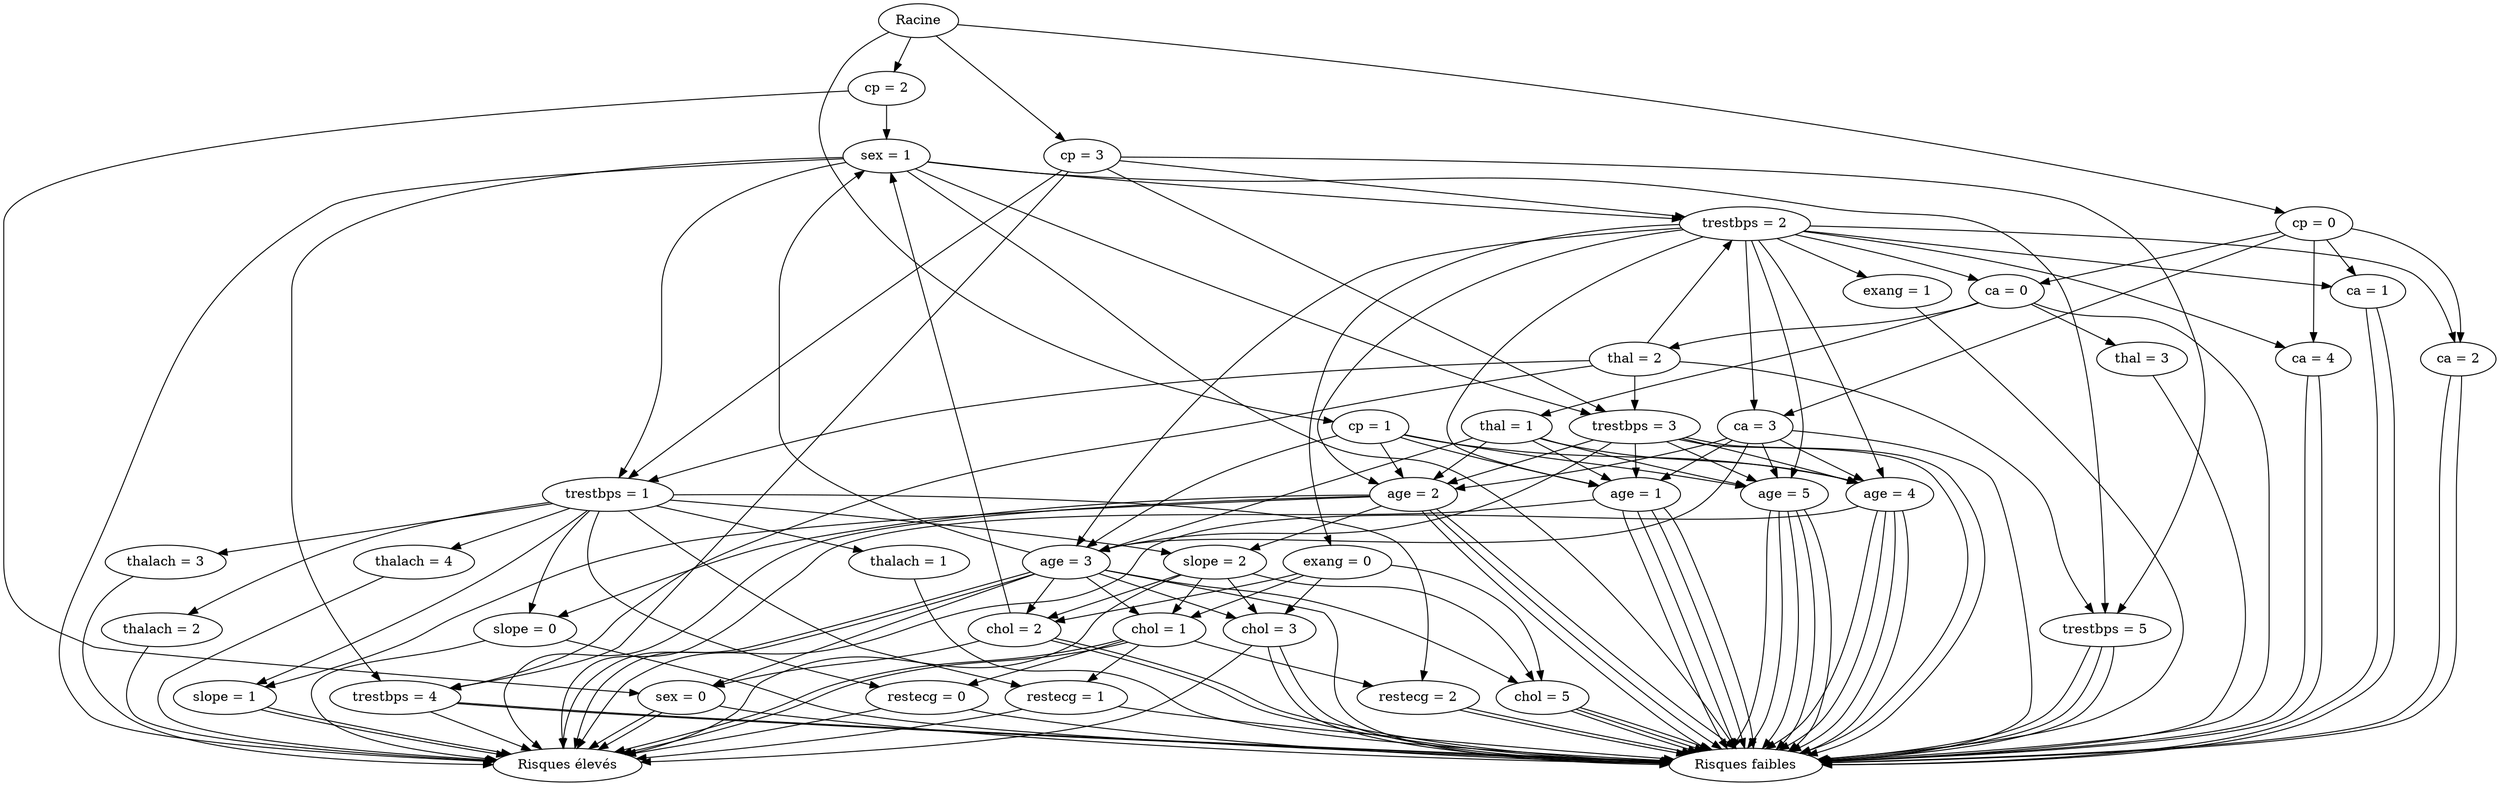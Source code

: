 digraph tree {
    "Racine";
    "cp = 2";
    "sex = 0";
    "Risques élevés";
    "sex = 1";
    "trestbps = 5";
    "Risques faibles";
    "trestbps = 4";
    "Risques faibles";
    "trestbps = 3";
    "Risques faibles";
    "trestbps = 2";
    "ca = 0";
    "Risques faibles";
    "ca = 2";
    "Risques faibles";
    "ca = 4";
    "Risques faibles";
    "ca = 1";
    "Risques faibles";
    "ca = 3";
    "age = 5";
    "Risques faibles";
    "age = 2";
    "Risques faibles";
    "age = 4";
    "Risques faibles";
    "age = 1";
    "Risques faibles";
    "age = 3";
    "Risques élevés";
    "trestbps = 1";
    "slope = 0";
    "Risques élevés";
    "slope = 1";
    "Risques élevés";
    "slope = 2";
    "chol = 2";
    "Risques faibles";
    "chol = 5";
    "Risques faibles";
    "chol = 3";
    "Risques faibles";
    "chol = 1";
    "restecg = 2";
    "Risques faibles";
    "restecg = 0";
    "Risques faibles";
    "restecg = 1";
    "Risques élevés";
    "cp = 0";
    "ca = 2";
    "Risques faibles";
    "ca = 4";
    "Risques faibles";
    "ca = 1";
    "Risques faibles";
    "ca = 3";
    "Risques faibles";
    "ca = 0";
    "thal = 3";
    "Risques faibles";
    "thal = 2";
    "trestbps = 5";
    "Risques faibles";
    "trestbps = 4";
    "Risques faibles";
    "trestbps = 3";
    "Risques faibles";
    "trestbps = 2";
    "exang = 1";
    "Risques faibles";
    "exang = 0";
    "chol = 1";
    "Risques élevés";
    "chol = 5";
    "Risques faibles";
    "chol = 3";
    "Risques élevés";
    "chol = 2";
    "sex = 0";
    "Risques faibles";
    "sex = 1";
    "Risques élevés";
    "trestbps = 1";
    "thalach = 2";
    "Risques élevés";
    "thalach = 4";
    "Risques élevés";
    "thalach = 1";
    "Risques faibles";
    "thalach = 3";
    "Risques élevés";
    "thal = 1";
    "age = 5";
    "Risques faibles";
    "age = 2";
    "Risques faibles";
    "age = 4";
    "Risques faibles";
    "age = 1";
    "Risques faibles";
    "age = 3";
    "Risques élevés";
    "cp = 1";
    "age = 5";
    "Risques faibles";
    "age = 4";
    "Risques faibles";
    "age = 1";
    "Risques faibles";
    "age = 2";
    "slope = 2";
    "Risques élevés";
    "slope = 0";
    "Risques faibles";
    "slope = 1";
    "Risques élevés";
    "age = 3";
    "chol = 2";
    "Risques faibles";
    "chol = 1";
    "Risques élevés";
    "chol = 5";
    "Risques faibles";
    "chol = 3";
    "Risques faibles";
    "cp = 3";
    "trestbps = 5";
    "Risques faibles";
    "trestbps = 4";
    "Risques élevés";
    "trestbps = 2";
    "age = 5";
    "Risques faibles";
    "age = 2";
    "Risques faibles";
    "age = 4";
    "Risques faibles";
    "age = 1";
    "Risques élevés";
    "age = 3";
    "Risques faibles";
    "trestbps = 1";
    "restecg = 2";
    "Risques faibles";
    "restecg = 0";
    "Risques élevés";
    "restecg = 1";
    "Risques faibles";
    "trestbps = 3";
    "age = 5";
    "Risques faibles";
    "age = 2";
    "Risques élevés";
    "age = 4";
    "Risques élevés";
    "age = 1";
    "Risques faibles";
    "age = 3";
    "sex = 0";
    "Risques élevés";
    "sex = 1";
    "Risques faibles";
    "Racine" -> "cp = 2";
    "Racine" -> "cp = 0";
    "Racine" -> "cp = 1";
    "Racine" -> "cp = 3";
    "cp = 2" -> "sex = 0";
    "cp = 2" -> "sex = 1";
    "sex = 0" -> "Risques élevés";
    "sex = 1" -> "trestbps = 5";
    "sex = 1" -> "trestbps = 4";
    "sex = 1" -> "trestbps = 3";
    "sex = 1" -> "trestbps = 2";
    "sex = 1" -> "trestbps = 1";
    "trestbps = 5" -> "Risques faibles";
    "trestbps = 4" -> "Risques faibles";
    "trestbps = 3" -> "Risques faibles";
    "trestbps = 2" -> "ca = 0";
    "trestbps = 2" -> "ca = 2";
    "trestbps = 2" -> "ca = 4";
    "trestbps = 2" -> "ca = 1";
    "trestbps = 2" -> "ca = 3";
    "ca = 0" -> "Risques faibles";
    "ca = 2" -> "Risques faibles";
    "ca = 4" -> "Risques faibles";
    "ca = 1" -> "Risques faibles";
    "ca = 3" -> "age = 5";
    "ca = 3" -> "age = 2";
    "ca = 3" -> "age = 4";
    "ca = 3" -> "age = 1";
    "ca = 3" -> "age = 3";
    "age = 5" -> "Risques faibles";
    "age = 2" -> "Risques faibles";
    "age = 4" -> "Risques faibles";
    "age = 1" -> "Risques faibles";
    "age = 3" -> "Risques élevés";
    "trestbps = 1" -> "slope = 0";
    "trestbps = 1" -> "slope = 1";
    "trestbps = 1" -> "slope = 2";
    "slope = 0" -> "Risques élevés";
    "slope = 1" -> "Risques élevés";
    "slope = 2" -> "chol = 2";
    "slope = 2" -> "chol = 5";
    "slope = 2" -> "chol = 3";
    "slope = 2" -> "chol = 1";
    "chol = 2" -> "Risques faibles";
    "chol = 5" -> "Risques faibles";
    "chol = 3" -> "Risques faibles";
    "chol = 1" -> "restecg = 2";
    "chol = 1" -> "restecg = 0";
    "chol = 1" -> "restecg = 1";
    "restecg = 2" -> "Risques faibles";
    "restecg = 0" -> "Risques faibles";
    "restecg = 1" -> "Risques élevés";
    "cp = 0" -> "ca = 2";
    "cp = 0" -> "ca = 4";
    "cp = 0" -> "ca = 1";
    "cp = 0" -> "ca = 3";
    "cp = 0" -> "ca = 0";
    "ca = 2" -> "Risques faibles";
    "ca = 4" -> "Risques faibles";
    "ca = 1" -> "Risques faibles";
    "ca = 3" -> "Risques faibles";
    "ca = 0" -> "thal = 3";
    "ca = 0" -> "thal = 2";
    "ca = 0" -> "thal = 1";
    "thal = 3" -> "Risques faibles";
    "thal = 2" -> "trestbps = 5";
    "thal = 2" -> "trestbps = 4";
    "thal = 2" -> "trestbps = 3";
    "thal = 2" -> "trestbps = 2";
    "thal = 2" -> "trestbps = 1";
    "trestbps = 5" -> "Risques faibles";
    "trestbps = 4" -> "Risques faibles";
    "trestbps = 3" -> "Risques faibles";
    "trestbps = 2" -> "exang = 1";
    "trestbps = 2" -> "exang = 0";
    "exang = 1" -> "Risques faibles";
    "exang = 0" -> "chol = 1";
    "exang = 0" -> "chol = 5";
    "exang = 0" -> "chol = 3";
    "exang = 0" -> "chol = 2";
    "chol = 1" -> "Risques élevés";
    "chol = 5" -> "Risques faibles";
    "chol = 3" -> "Risques élevés";
    "chol = 2" -> "sex = 0";
    "chol = 2" -> "sex = 1";
    "sex = 0" -> "Risques faibles";
    "sex = 1" -> "Risques élevés";
    "trestbps = 1" -> "thalach = 2";
    "trestbps = 1" -> "thalach = 4";
    "trestbps = 1" -> "thalach = 1";
    "trestbps = 1" -> "thalach = 3";
    "thalach = 2" -> "Risques élevés";
    "thalach = 4" -> "Risques élevés";
    "thalach = 1" -> "Risques faibles";
    "thalach = 3" -> "Risques élevés";
    "thal = 1" -> "age = 5";
    "thal = 1" -> "age = 2";
    "thal = 1" -> "age = 4";
    "thal = 1" -> "age = 1";
    "thal = 1" -> "age = 3";
    "age = 5" -> "Risques faibles";
    "age = 2" -> "Risques faibles";
    "age = 4" -> "Risques faibles";
    "age = 1" -> "Risques faibles";
    "age = 3" -> "Risques élevés";
    "cp = 1" -> "age = 5";
    "cp = 1" -> "age = 4";
    "cp = 1" -> "age = 1";
    "cp = 1" -> "age = 2";
    "cp = 1" -> "age = 3";
    "age = 5" -> "Risques faibles";
    "age = 4" -> "Risques faibles";
    "age = 1" -> "Risques faibles";
    "age = 2" -> "slope = 2";
    "age = 2" -> "slope = 0";
    "age = 2" -> "slope = 1";
    "slope = 2" -> "Risques élevés";
    "slope = 0" -> "Risques faibles";
    "slope = 1" -> "Risques élevés";
    "age = 3" -> "chol = 2";
    "age = 3" -> "chol = 1";
    "age = 3" -> "chol = 5";
    "age = 3" -> "chol = 3";
    "chol = 2" -> "Risques faibles";
    "chol = 1" -> "Risques élevés";
    "chol = 5" -> "Risques faibles";
    "chol = 3" -> "Risques faibles";
    "cp = 3" -> "trestbps = 5";
    "cp = 3" -> "trestbps = 4";
    "cp = 3" -> "trestbps = 2";
    "cp = 3" -> "trestbps = 1";
    "cp = 3" -> "trestbps = 3";
    "trestbps = 5" -> "Risques faibles";
    "trestbps = 4" -> "Risques élevés";
    "trestbps = 2" -> "age = 5";
    "trestbps = 2" -> "age = 2";
    "trestbps = 2" -> "age = 4";
    "trestbps = 2" -> "age = 1";
    "trestbps = 2" -> "age = 3";
    "age = 5" -> "Risques faibles";
    "age = 2" -> "Risques faibles";
    "age = 4" -> "Risques faibles";
    "age = 1" -> "Risques élevés";
    "age = 3" -> "Risques faibles";
    "trestbps = 1" -> "restecg = 2";
    "trestbps = 1" -> "restecg = 0";
    "trestbps = 1" -> "restecg = 1";
    "restecg = 2" -> "Risques faibles";
    "restecg = 0" -> "Risques élevés";
    "restecg = 1" -> "Risques faibles";
    "trestbps = 3" -> "age = 5";
    "trestbps = 3" -> "age = 2";
    "trestbps = 3" -> "age = 4";
    "trestbps = 3" -> "age = 1";
    "trestbps = 3" -> "age = 3";
    "age = 5" -> "Risques faibles";
    "age = 2" -> "Risques élevés";
    "age = 4" -> "Risques élevés";
    "age = 1" -> "Risques faibles";
    "age = 3" -> "sex = 0";
    "age = 3" -> "sex = 1";
    "sex = 0" -> "Risques élevés";
    "sex = 1" -> "Risques faibles";
}
